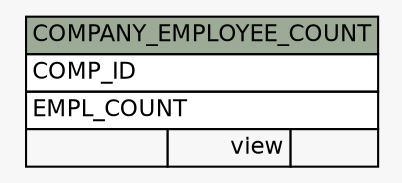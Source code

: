 // dot 2.38.0 on Linux 4.10.0-38-generic
// SchemaSpy rev 590
digraph "COMPANY_EMPLOYEE_COUNT" {
  graph [
    rankdir="RL"
    bgcolor="#f7f7f7"
    nodesep="0.18"
    ranksep="0.46"
    fontname="Helvetica"
    fontsize="11"
  ];
  node [
    fontname="Helvetica"
    fontsize="11"
    shape="plaintext"
  ];
  edge [
    arrowsize="0.8"
  ];
  "COMPANY_EMPLOYEE_COUNT" [
    label=<
    <TABLE BORDER="0" CELLBORDER="1" CELLSPACING="0" BGCOLOR="#ffffff">
      <TR><TD COLSPAN="3" BGCOLOR="#9bab96" ALIGN="CENTER">COMPANY_EMPLOYEE_COUNT</TD></TR>
      <TR><TD PORT="COMP_ID" COLSPAN="3" ALIGN="LEFT">COMP_ID</TD></TR>
      <TR><TD PORT="EMPL_COUNT" COLSPAN="3" ALIGN="LEFT">EMPL_COUNT</TD></TR>
      <TR><TD ALIGN="LEFT" BGCOLOR="#f7f7f7">  </TD><TD ALIGN="RIGHT" BGCOLOR="#f7f7f7">view</TD><TD ALIGN="RIGHT" BGCOLOR="#f7f7f7">  </TD></TR>
    </TABLE>>
    URL="tables/COMPANY_EMPLOYEE_COUNT.html"
    tooltip="COMPANY_EMPLOYEE_COUNT"
  ];
}
